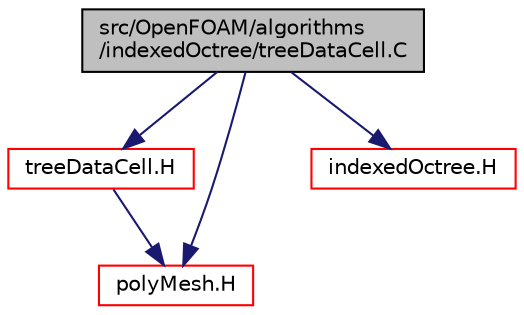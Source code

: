 digraph "src/OpenFOAM/algorithms/indexedOctree/treeDataCell.C"
{
  bgcolor="transparent";
  edge [fontname="Helvetica",fontsize="10",labelfontname="Helvetica",labelfontsize="10"];
  node [fontname="Helvetica",fontsize="10",shape=record];
  Node1 [label="src/OpenFOAM/algorithms\l/indexedOctree/treeDataCell.C",height=0.2,width=0.4,color="black", fillcolor="grey75", style="filled", fontcolor="black"];
  Node1 -> Node2 [color="midnightblue",fontsize="10",style="solid",fontname="Helvetica"];
  Node2 [label="treeDataCell.H",height=0.2,width=0.4,color="red",URL="$a07547.html"];
  Node2 -> Node3 [color="midnightblue",fontsize="10",style="solid",fontname="Helvetica"];
  Node3 [label="polyMesh.H",height=0.2,width=0.4,color="red",URL="$a08631.html"];
  Node1 -> Node4 [color="midnightblue",fontsize="10",style="solid",fontname="Helvetica"];
  Node4 [label="indexedOctree.H",height=0.2,width=0.4,color="red",URL="$a07543.html"];
  Node1 -> Node3 [color="midnightblue",fontsize="10",style="solid",fontname="Helvetica"];
}
